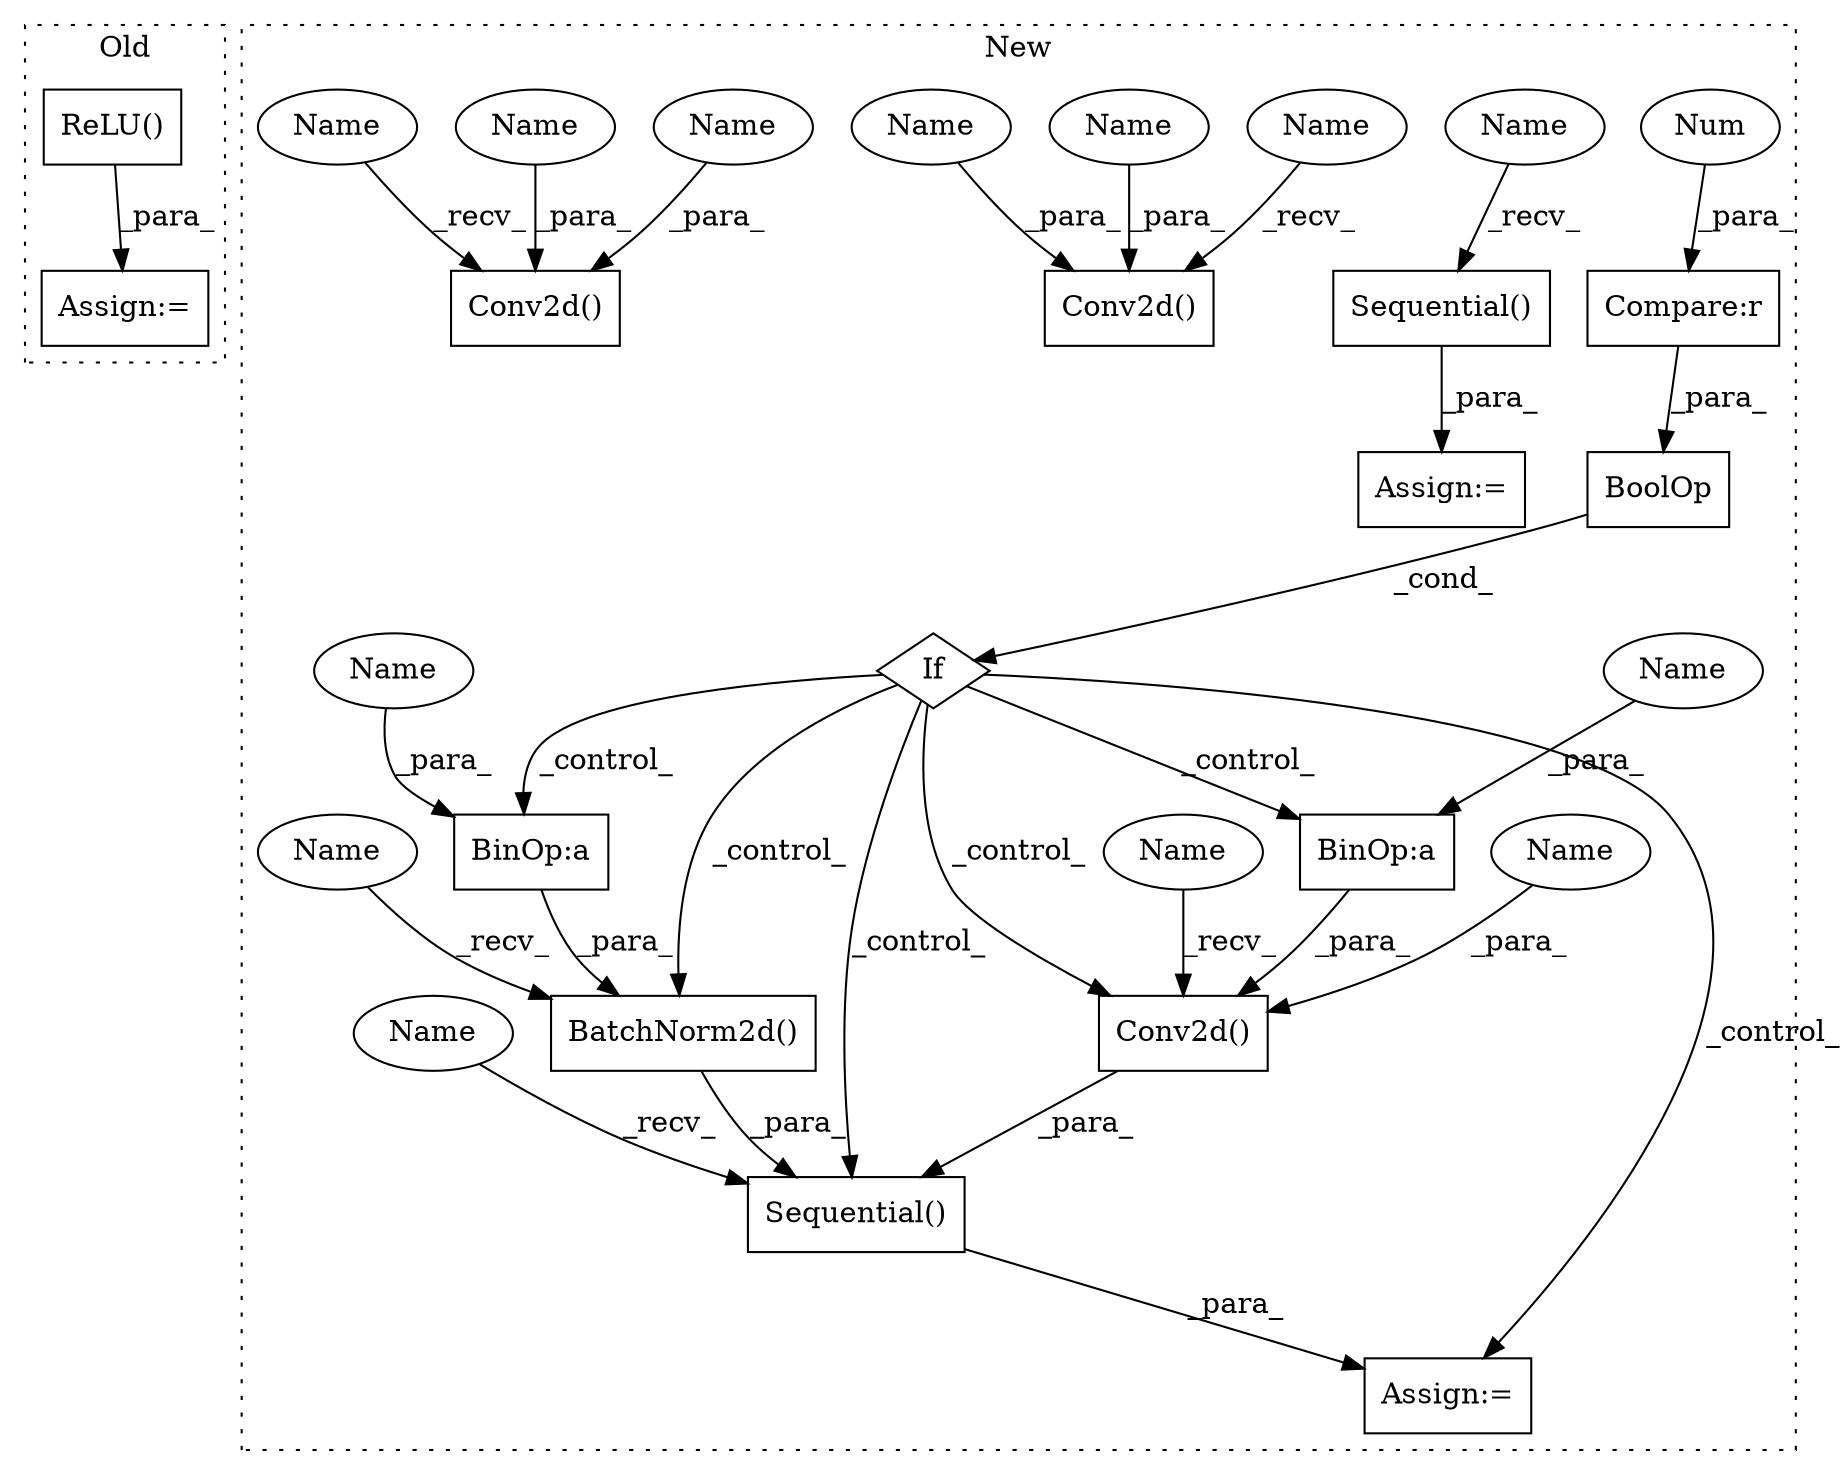 digraph G {
subgraph cluster0 {
1 [label="ReLU()" a="75" s="758" l="21" shape="box"];
3 [label="Assign:=" a="68" s="755" l="3" shape="box"];
label = "Old";
style="dotted";
}
subgraph cluster1 {
2 [label="Conv2d()" a="75" s="1783,1810" l="10,54" shape="box"];
4 [label="BinOp:a" a="82" s="2672" l="3" shape="box"];
5 [label="BatchNorm2d()" a="75" s="2643,2681" l="15,1" shape="box"];
6 [label="BinOp:a" a="82" s="2568" l="3" shape="box"];
7 [label="If" a="96" s="2093,2130" l="3,14" shape="diamond"];
8 [label="Sequential()" a="75" s="2497,2682" l="36,18" shape="box"];
9 [label="Compare:r" a="40" s="2096" l="11" shape="box"];
10 [label="BoolOp" a="72" s="2096" l="34" shape="box"];
11 [label="Sequential()" a="75" s="2069" l="15" shape="box"];
12 [label="Conv2d()" a="75" s="2533,2577" l="10,43" shape="box"];
13 [label="Num" a="76" s="2106" l="1" shape="ellipse"];
14 [label="Conv2d()" a="75" s="1928,1952" l="10,49" shape="box"];
15 [label="Assign:=" a="68" s="2494" l="3" shape="box"];
16 [label="Assign:=" a="68" s="2066" l="3" shape="box"];
17 [label="Name" a="87" s="1928" l="2" shape="ellipse"];
18 [label="Name" a="87" s="2643" l="2" shape="ellipse"];
19 [label="Name" a="87" s="2497" l="2" shape="ellipse"];
20 [label="Name" a="87" s="2069" l="2" shape="ellipse"];
21 [label="Name" a="87" s="2533" l="2" shape="ellipse"];
22 [label="Name" a="87" s="1783" l="2" shape="ellipse"];
23 [label="Name" a="87" s="2571" l="6" shape="ellipse"];
24 [label="Name" a="87" s="1946" l="6" shape="ellipse"];
25 [label="Name" a="87" s="1938" l="6" shape="ellipse"];
26 [label="Name" a="87" s="2675" l="6" shape="ellipse"];
27 [label="Name" a="87" s="1804" l="6" shape="ellipse"];
28 [label="Name" a="87" s="2543" l="9" shape="ellipse"];
29 [label="Name" a="87" s="1793" l="9" shape="ellipse"];
label = "New";
style="dotted";
}
1 -> 3 [label="_para_"];
4 -> 5 [label="_para_"];
5 -> 8 [label="_para_"];
6 -> 12 [label="_para_"];
7 -> 6 [label="_control_"];
7 -> 12 [label="_control_"];
7 -> 8 [label="_control_"];
7 -> 5 [label="_control_"];
7 -> 4 [label="_control_"];
7 -> 15 [label="_control_"];
8 -> 15 [label="_para_"];
9 -> 10 [label="_para_"];
10 -> 7 [label="_cond_"];
11 -> 16 [label="_para_"];
12 -> 8 [label="_para_"];
13 -> 9 [label="_para_"];
17 -> 14 [label="_recv_"];
18 -> 5 [label="_recv_"];
19 -> 8 [label="_recv_"];
20 -> 11 [label="_recv_"];
21 -> 12 [label="_recv_"];
22 -> 2 [label="_recv_"];
23 -> 6 [label="_para_"];
24 -> 14 [label="_para_"];
25 -> 14 [label="_para_"];
26 -> 4 [label="_para_"];
27 -> 2 [label="_para_"];
28 -> 12 [label="_para_"];
29 -> 2 [label="_para_"];
}